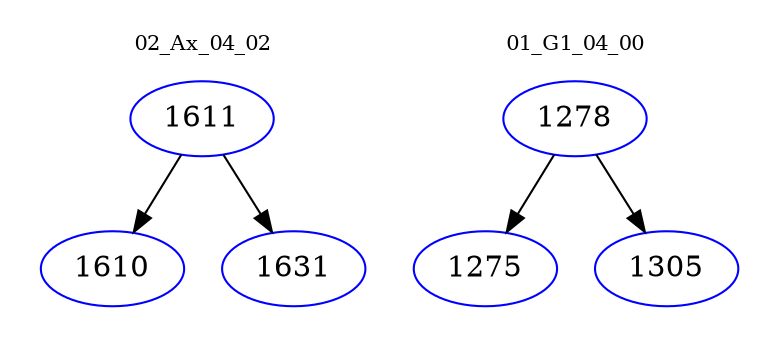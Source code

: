 digraph{
subgraph cluster_0 {
color = white
label = "02_Ax_04_02";
fontsize=10;
T0_1611 [label="1611", color="blue"]
T0_1611 -> T0_1610 [color="black"]
T0_1610 [label="1610", color="blue"]
T0_1611 -> T0_1631 [color="black"]
T0_1631 [label="1631", color="blue"]
}
subgraph cluster_1 {
color = white
label = "01_G1_04_00";
fontsize=10;
T1_1278 [label="1278", color="blue"]
T1_1278 -> T1_1275 [color="black"]
T1_1275 [label="1275", color="blue"]
T1_1278 -> T1_1305 [color="black"]
T1_1305 [label="1305", color="blue"]
}
}
